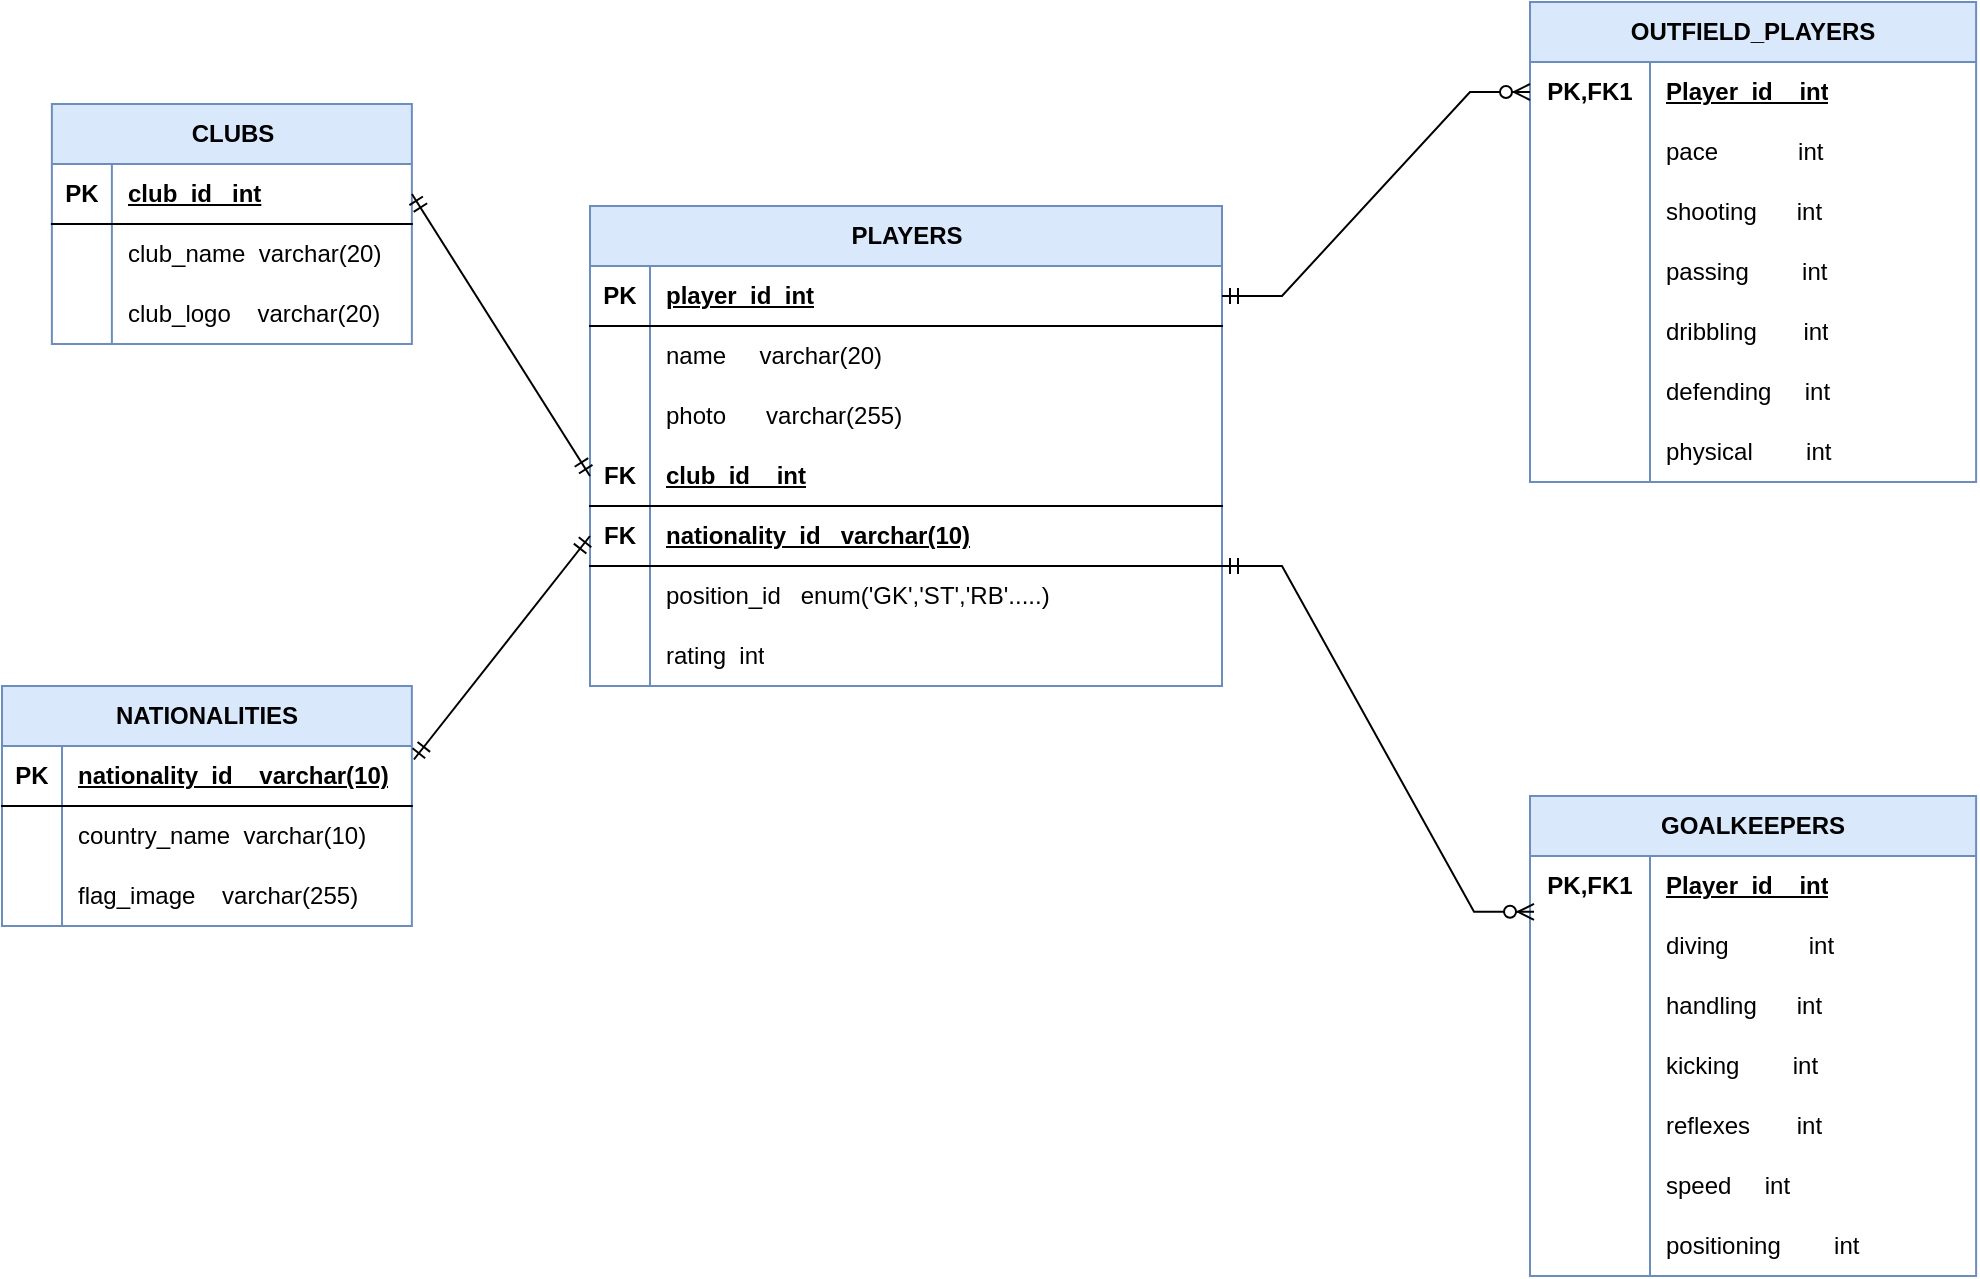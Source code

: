 <mxfile version="25.0.3">
  <diagram name="Page-1" id="rtdFlQOnS2RoK0_OrSyj">
    <mxGraphModel dx="1244" dy="513" grid="0" gridSize="10" guides="1" tooltips="1" connect="1" arrows="1" fold="1" page="0" pageScale="1" pageWidth="827" pageHeight="1169" math="0" shadow="0">
      <root>
        <mxCell id="0" />
        <mxCell id="1" parent="0" />
        <mxCell id="Qck-p_EwTCazlepY7lY3-1" value="PLAYERS" style="shape=table;startSize=30;container=1;collapsible=1;childLayout=tableLayout;fixedRows=1;rowLines=0;fontStyle=1;align=center;resizeLast=1;html=1;strokeColor=#6c8ebf;fillColor=#dae8fc;" parent="1" vertex="1">
          <mxGeometry x="376" y="138" width="316" height="240" as="geometry" />
        </mxCell>
        <mxCell id="Qck-p_EwTCazlepY7lY3-2" value="" style="shape=tableRow;horizontal=0;startSize=0;swimlaneHead=0;swimlaneBody=0;fillColor=none;collapsible=0;dropTarget=0;points=[[0,0.5],[1,0.5]];portConstraint=eastwest;top=0;left=0;right=0;bottom=1;" parent="Qck-p_EwTCazlepY7lY3-1" vertex="1">
          <mxGeometry y="30" width="316" height="30" as="geometry" />
        </mxCell>
        <mxCell id="Qck-p_EwTCazlepY7lY3-3" value="PK" style="shape=partialRectangle;connectable=0;fillColor=none;top=0;left=0;bottom=0;right=0;fontStyle=1;overflow=hidden;whiteSpace=wrap;html=1;" parent="Qck-p_EwTCazlepY7lY3-2" vertex="1">
          <mxGeometry width="30" height="30" as="geometry">
            <mxRectangle width="30" height="30" as="alternateBounds" />
          </mxGeometry>
        </mxCell>
        <mxCell id="Qck-p_EwTCazlepY7lY3-4" value="player_id&amp;nbsp; int" style="shape=partialRectangle;connectable=0;fillColor=none;top=0;left=0;bottom=0;right=0;align=left;spacingLeft=6;fontStyle=5;overflow=hidden;whiteSpace=wrap;html=1;" parent="Qck-p_EwTCazlepY7lY3-2" vertex="1">
          <mxGeometry x="30" width="286" height="30" as="geometry">
            <mxRectangle width="286" height="30" as="alternateBounds" />
          </mxGeometry>
        </mxCell>
        <mxCell id="Qck-p_EwTCazlepY7lY3-5" value="" style="shape=tableRow;horizontal=0;startSize=0;swimlaneHead=0;swimlaneBody=0;fillColor=none;collapsible=0;dropTarget=0;points=[[0,0.5],[1,0.5]];portConstraint=eastwest;top=0;left=0;right=0;bottom=0;" parent="Qck-p_EwTCazlepY7lY3-1" vertex="1">
          <mxGeometry y="60" width="316" height="30" as="geometry" />
        </mxCell>
        <mxCell id="Qck-p_EwTCazlepY7lY3-6" value="" style="shape=partialRectangle;connectable=0;fillColor=none;top=0;left=0;bottom=0;right=0;editable=1;overflow=hidden;whiteSpace=wrap;html=1;" parent="Qck-p_EwTCazlepY7lY3-5" vertex="1">
          <mxGeometry width="30" height="30" as="geometry">
            <mxRectangle width="30" height="30" as="alternateBounds" />
          </mxGeometry>
        </mxCell>
        <mxCell id="Qck-p_EwTCazlepY7lY3-7" value="name &amp;nbsp;&amp;nbsp;&amp;nbsp; varchar(20)" style="shape=partialRectangle;connectable=0;fillColor=none;top=0;left=0;bottom=0;right=0;align=left;spacingLeft=6;overflow=hidden;whiteSpace=wrap;html=1;" parent="Qck-p_EwTCazlepY7lY3-5" vertex="1">
          <mxGeometry x="30" width="286" height="30" as="geometry">
            <mxRectangle width="286" height="30" as="alternateBounds" />
          </mxGeometry>
        </mxCell>
        <mxCell id="Qck-p_EwTCazlepY7lY3-8" value="" style="shape=tableRow;horizontal=0;startSize=0;swimlaneHead=0;swimlaneBody=0;fillColor=none;collapsible=0;dropTarget=0;points=[[0,0.5],[1,0.5]];portConstraint=eastwest;top=0;left=0;right=0;bottom=0;" parent="Qck-p_EwTCazlepY7lY3-1" vertex="1">
          <mxGeometry y="90" width="316" height="30" as="geometry" />
        </mxCell>
        <mxCell id="Qck-p_EwTCazlepY7lY3-9" value="" style="shape=partialRectangle;connectable=0;fillColor=none;top=0;left=0;bottom=0;right=0;editable=1;overflow=hidden;whiteSpace=wrap;html=1;" parent="Qck-p_EwTCazlepY7lY3-8" vertex="1">
          <mxGeometry width="30" height="30" as="geometry">
            <mxRectangle width="30" height="30" as="alternateBounds" />
          </mxGeometry>
        </mxCell>
        <mxCell id="Qck-p_EwTCazlepY7lY3-10" value="photo&amp;nbsp;&amp;nbsp;&amp;nbsp;&amp;nbsp;&amp;nbsp; varchar(255)" style="shape=partialRectangle;connectable=0;fillColor=none;top=0;left=0;bottom=0;right=0;align=left;spacingLeft=6;overflow=hidden;whiteSpace=wrap;html=1;strokeColor=default;" parent="Qck-p_EwTCazlepY7lY3-8" vertex="1">
          <mxGeometry x="30" width="286" height="30" as="geometry">
            <mxRectangle width="286" height="30" as="alternateBounds" />
          </mxGeometry>
        </mxCell>
        <mxCell id="Qck-p_EwTCazlepY7lY3-55" value="" style="shape=tableRow;horizontal=0;startSize=0;swimlaneHead=0;swimlaneBody=0;fillColor=none;collapsible=0;dropTarget=0;points=[[0,0.5],[1,0.5]];portConstraint=eastwest;top=0;left=0;right=0;bottom=1;" parent="Qck-p_EwTCazlepY7lY3-1" vertex="1">
          <mxGeometry y="120" width="316" height="30" as="geometry" />
        </mxCell>
        <mxCell id="Qck-p_EwTCazlepY7lY3-56" value="FK" style="shape=partialRectangle;connectable=0;fillColor=none;top=0;left=0;bottom=0;right=0;fontStyle=1;overflow=hidden;whiteSpace=wrap;html=1;" parent="Qck-p_EwTCazlepY7lY3-55" vertex="1">
          <mxGeometry width="30" height="30" as="geometry">
            <mxRectangle width="30" height="30" as="alternateBounds" />
          </mxGeometry>
        </mxCell>
        <mxCell id="Qck-p_EwTCazlepY7lY3-57" value="club_id&amp;nbsp;&amp;nbsp;&amp;nbsp; int" style="shape=partialRectangle;connectable=0;fillColor=none;top=0;left=0;bottom=0;right=0;align=left;spacingLeft=6;fontStyle=5;overflow=hidden;whiteSpace=wrap;html=1;" parent="Qck-p_EwTCazlepY7lY3-55" vertex="1">
          <mxGeometry x="30" width="286" height="30" as="geometry">
            <mxRectangle width="286" height="30" as="alternateBounds" />
          </mxGeometry>
        </mxCell>
        <mxCell id="Qck-p_EwTCazlepY7lY3-108" value="" style="shape=tableRow;horizontal=0;startSize=0;swimlaneHead=0;swimlaneBody=0;fillColor=none;collapsible=0;dropTarget=0;points=[[0,0.5],[1,0.5]];portConstraint=eastwest;top=0;left=0;right=0;bottom=1;" parent="Qck-p_EwTCazlepY7lY3-1" vertex="1">
          <mxGeometry y="150" width="316" height="30" as="geometry" />
        </mxCell>
        <mxCell id="Qck-p_EwTCazlepY7lY3-109" value="FK" style="shape=partialRectangle;connectable=0;fillColor=none;top=0;left=0;bottom=0;right=0;fontStyle=1;overflow=hidden;whiteSpace=wrap;html=1;" parent="Qck-p_EwTCazlepY7lY3-108" vertex="1">
          <mxGeometry width="30" height="30" as="geometry">
            <mxRectangle width="30" height="30" as="alternateBounds" />
          </mxGeometry>
        </mxCell>
        <mxCell id="Qck-p_EwTCazlepY7lY3-110" value="nationality_id&amp;nbsp;&amp;nbsp; varchar(10)" style="shape=partialRectangle;connectable=0;fillColor=none;top=0;left=0;bottom=0;right=0;align=left;spacingLeft=6;fontStyle=5;overflow=hidden;whiteSpace=wrap;html=1;" parent="Qck-p_EwTCazlepY7lY3-108" vertex="1">
          <mxGeometry x="30" width="286" height="30" as="geometry">
            <mxRectangle width="286" height="30" as="alternateBounds" />
          </mxGeometry>
        </mxCell>
        <mxCell id="Qck-p_EwTCazlepY7lY3-39" value="" style="shape=tableRow;horizontal=0;startSize=0;swimlaneHead=0;swimlaneBody=0;fillColor=none;collapsible=0;dropTarget=0;points=[[0,0.5],[1,0.5]];portConstraint=eastwest;top=0;left=0;right=0;bottom=0;" parent="Qck-p_EwTCazlepY7lY3-1" vertex="1">
          <mxGeometry y="180" width="316" height="30" as="geometry" />
        </mxCell>
        <mxCell id="Qck-p_EwTCazlepY7lY3-40" value="" style="shape=partialRectangle;connectable=0;fillColor=none;top=0;left=0;bottom=0;right=0;editable=1;overflow=hidden;whiteSpace=wrap;html=1;" parent="Qck-p_EwTCazlepY7lY3-39" vertex="1">
          <mxGeometry width="30" height="30" as="geometry">
            <mxRectangle width="30" height="30" as="alternateBounds" />
          </mxGeometry>
        </mxCell>
        <mxCell id="Qck-p_EwTCazlepY7lY3-41" value="position_id&amp;nbsp;&amp;nbsp;  enum(&#39;GK&#39;,&#39;ST&#39;,&#39;RB&#39;.....)" style="shape=partialRectangle;connectable=0;fillColor=none;top=0;left=0;bottom=0;right=0;align=left;spacingLeft=6;overflow=hidden;whiteSpace=wrap;html=1;" parent="Qck-p_EwTCazlepY7lY3-39" vertex="1">
          <mxGeometry x="30" width="286" height="30" as="geometry">
            <mxRectangle width="286" height="30" as="alternateBounds" />
          </mxGeometry>
        </mxCell>
        <mxCell id="kuqnB4CF-VK-g_3l0Hxh-2" value="" style="shape=tableRow;horizontal=0;startSize=0;swimlaneHead=0;swimlaneBody=0;fillColor=none;collapsible=0;dropTarget=0;points=[[0,0.5],[1,0.5]];portConstraint=eastwest;top=0;left=0;right=0;bottom=0;" vertex="1" parent="Qck-p_EwTCazlepY7lY3-1">
          <mxGeometry y="210" width="316" height="30" as="geometry" />
        </mxCell>
        <mxCell id="kuqnB4CF-VK-g_3l0Hxh-3" value="" style="shape=partialRectangle;connectable=0;fillColor=none;top=0;left=0;bottom=0;right=0;editable=1;overflow=hidden;whiteSpace=wrap;html=1;" vertex="1" parent="kuqnB4CF-VK-g_3l0Hxh-2">
          <mxGeometry width="30" height="30" as="geometry">
            <mxRectangle width="30" height="30" as="alternateBounds" />
          </mxGeometry>
        </mxCell>
        <mxCell id="kuqnB4CF-VK-g_3l0Hxh-4" value="rating&amp;nbsp; int" style="shape=partialRectangle;connectable=0;fillColor=none;top=0;left=0;bottom=0;right=0;align=left;spacingLeft=6;overflow=hidden;whiteSpace=wrap;html=1;" vertex="1" parent="kuqnB4CF-VK-g_3l0Hxh-2">
          <mxGeometry x="30" width="286" height="30" as="geometry">
            <mxRectangle width="286" height="30" as="alternateBounds" />
          </mxGeometry>
        </mxCell>
        <mxCell id="Qck-p_EwTCazlepY7lY3-114" value="CLUBS" style="shape=table;startSize=30;container=1;collapsible=1;childLayout=tableLayout;fixedRows=1;rowLines=0;fontStyle=1;align=center;resizeLast=1;html=1;fillColor=#dae8fc;strokeColor=#6c8ebf;" parent="1" vertex="1">
          <mxGeometry x="106.94" y="87" width="180" height="120" as="geometry" />
        </mxCell>
        <mxCell id="Qck-p_EwTCazlepY7lY3-115" value="" style="shape=tableRow;horizontal=0;startSize=0;swimlaneHead=0;swimlaneBody=0;fillColor=none;collapsible=0;dropTarget=0;points=[[0,0.5],[1,0.5]];portConstraint=eastwest;top=0;left=0;right=0;bottom=1;" parent="Qck-p_EwTCazlepY7lY3-114" vertex="1">
          <mxGeometry y="30" width="180" height="30" as="geometry" />
        </mxCell>
        <mxCell id="Qck-p_EwTCazlepY7lY3-116" value="PK" style="shape=partialRectangle;connectable=0;fillColor=none;top=0;left=0;bottom=0;right=0;fontStyle=1;overflow=hidden;whiteSpace=wrap;html=1;" parent="Qck-p_EwTCazlepY7lY3-115" vertex="1">
          <mxGeometry width="30" height="30" as="geometry">
            <mxRectangle width="30" height="30" as="alternateBounds" />
          </mxGeometry>
        </mxCell>
        <mxCell id="Qck-p_EwTCazlepY7lY3-117" value="club_id&amp;nbsp;&amp;nbsp; int" style="shape=partialRectangle;connectable=0;fillColor=none;top=0;left=0;bottom=0;right=0;align=left;spacingLeft=6;fontStyle=5;overflow=hidden;whiteSpace=wrap;html=1;" parent="Qck-p_EwTCazlepY7lY3-115" vertex="1">
          <mxGeometry x="30" width="150" height="30" as="geometry">
            <mxRectangle width="150" height="30" as="alternateBounds" />
          </mxGeometry>
        </mxCell>
        <mxCell id="Qck-p_EwTCazlepY7lY3-118" value="" style="shape=tableRow;horizontal=0;startSize=0;swimlaneHead=0;swimlaneBody=0;fillColor=none;collapsible=0;dropTarget=0;points=[[0,0.5],[1,0.5]];portConstraint=eastwest;top=0;left=0;right=0;bottom=0;" parent="Qck-p_EwTCazlepY7lY3-114" vertex="1">
          <mxGeometry y="60" width="180" height="30" as="geometry" />
        </mxCell>
        <mxCell id="Qck-p_EwTCazlepY7lY3-119" value="" style="shape=partialRectangle;connectable=0;fillColor=none;top=0;left=0;bottom=0;right=0;editable=1;overflow=hidden;whiteSpace=wrap;html=1;" parent="Qck-p_EwTCazlepY7lY3-118" vertex="1">
          <mxGeometry width="30" height="30" as="geometry">
            <mxRectangle width="30" height="30" as="alternateBounds" />
          </mxGeometry>
        </mxCell>
        <mxCell id="Qck-p_EwTCazlepY7lY3-120" value="club_name&amp;nbsp; varchar(20)" style="shape=partialRectangle;connectable=0;fillColor=none;top=0;left=0;bottom=0;right=0;align=left;spacingLeft=6;overflow=hidden;whiteSpace=wrap;html=1;" parent="Qck-p_EwTCazlepY7lY3-118" vertex="1">
          <mxGeometry x="30" width="150" height="30" as="geometry">
            <mxRectangle width="150" height="30" as="alternateBounds" />
          </mxGeometry>
        </mxCell>
        <mxCell id="Qck-p_EwTCazlepY7lY3-121" value="" style="shape=tableRow;horizontal=0;startSize=0;swimlaneHead=0;swimlaneBody=0;fillColor=none;collapsible=0;dropTarget=0;points=[[0,0.5],[1,0.5]];portConstraint=eastwest;top=0;left=0;right=0;bottom=0;" parent="Qck-p_EwTCazlepY7lY3-114" vertex="1">
          <mxGeometry y="90" width="180" height="30" as="geometry" />
        </mxCell>
        <mxCell id="Qck-p_EwTCazlepY7lY3-122" value="" style="shape=partialRectangle;connectable=0;fillColor=none;top=0;left=0;bottom=0;right=0;editable=1;overflow=hidden;whiteSpace=wrap;html=1;" parent="Qck-p_EwTCazlepY7lY3-121" vertex="1">
          <mxGeometry width="30" height="30" as="geometry">
            <mxRectangle width="30" height="30" as="alternateBounds" />
          </mxGeometry>
        </mxCell>
        <mxCell id="Qck-p_EwTCazlepY7lY3-123" value="club_logo&amp;nbsp;&amp;nbsp;&amp;nbsp; varchar(20)" style="shape=partialRectangle;connectable=0;fillColor=none;top=0;left=0;bottom=0;right=0;align=left;spacingLeft=6;overflow=hidden;whiteSpace=wrap;html=1;" parent="Qck-p_EwTCazlepY7lY3-121" vertex="1">
          <mxGeometry x="30" width="150" height="30" as="geometry">
            <mxRectangle width="150" height="30" as="alternateBounds" />
          </mxGeometry>
        </mxCell>
        <mxCell id="Qck-p_EwTCazlepY7lY3-127" value="NATIONALITIES" style="shape=table;startSize=30;container=1;collapsible=1;childLayout=tableLayout;fixedRows=1;rowLines=0;fontStyle=1;align=center;resizeLast=1;html=1;fillColor=#dae8fc;strokeColor=#6c8ebf;" parent="1" vertex="1">
          <mxGeometry x="82" y="378" width="204.935" height="120" as="geometry" />
        </mxCell>
        <mxCell id="Qck-p_EwTCazlepY7lY3-128" value="" style="shape=tableRow;horizontal=0;startSize=0;swimlaneHead=0;swimlaneBody=0;fillColor=none;collapsible=0;dropTarget=0;points=[[0,0.5],[1,0.5]];portConstraint=eastwest;top=0;left=0;right=0;bottom=1;" parent="Qck-p_EwTCazlepY7lY3-127" vertex="1">
          <mxGeometry y="30" width="204.935" height="30" as="geometry" />
        </mxCell>
        <mxCell id="Qck-p_EwTCazlepY7lY3-129" value="PK" style="shape=partialRectangle;connectable=0;fillColor=none;top=0;left=0;bottom=0;right=0;fontStyle=1;overflow=hidden;whiteSpace=wrap;html=1;" parent="Qck-p_EwTCazlepY7lY3-128" vertex="1">
          <mxGeometry width="30" height="30" as="geometry">
            <mxRectangle width="30" height="30" as="alternateBounds" />
          </mxGeometry>
        </mxCell>
        <mxCell id="Qck-p_EwTCazlepY7lY3-130" value="nationality_id&amp;nbsp;&amp;nbsp;&amp;nbsp; varchar(10)" style="shape=partialRectangle;connectable=0;fillColor=none;top=0;left=0;bottom=0;right=0;align=left;spacingLeft=6;fontStyle=5;overflow=hidden;whiteSpace=wrap;html=1;" parent="Qck-p_EwTCazlepY7lY3-128" vertex="1">
          <mxGeometry x="30" width="174.935" height="30" as="geometry">
            <mxRectangle width="174.935" height="30" as="alternateBounds" />
          </mxGeometry>
        </mxCell>
        <mxCell id="Qck-p_EwTCazlepY7lY3-131" value="" style="shape=tableRow;horizontal=0;startSize=0;swimlaneHead=0;swimlaneBody=0;fillColor=none;collapsible=0;dropTarget=0;points=[[0,0.5],[1,0.5]];portConstraint=eastwest;top=0;left=0;right=0;bottom=0;" parent="Qck-p_EwTCazlepY7lY3-127" vertex="1">
          <mxGeometry y="60" width="204.935" height="30" as="geometry" />
        </mxCell>
        <mxCell id="Qck-p_EwTCazlepY7lY3-132" value="" style="shape=partialRectangle;connectable=0;fillColor=none;top=0;left=0;bottom=0;right=0;editable=1;overflow=hidden;whiteSpace=wrap;html=1;" parent="Qck-p_EwTCazlepY7lY3-131" vertex="1">
          <mxGeometry width="30" height="30" as="geometry">
            <mxRectangle width="30" height="30" as="alternateBounds" />
          </mxGeometry>
        </mxCell>
        <mxCell id="Qck-p_EwTCazlepY7lY3-133" value="country_name&amp;nbsp; varchar(10)" style="shape=partialRectangle;connectable=0;fillColor=none;top=0;left=0;bottom=0;right=0;align=left;spacingLeft=6;overflow=hidden;whiteSpace=wrap;html=1;" parent="Qck-p_EwTCazlepY7lY3-131" vertex="1">
          <mxGeometry x="30" width="174.935" height="30" as="geometry">
            <mxRectangle width="174.935" height="30" as="alternateBounds" />
          </mxGeometry>
        </mxCell>
        <mxCell id="Qck-p_EwTCazlepY7lY3-134" value="" style="shape=tableRow;horizontal=0;startSize=0;swimlaneHead=0;swimlaneBody=0;fillColor=none;collapsible=0;dropTarget=0;points=[[0,0.5],[1,0.5]];portConstraint=eastwest;top=0;left=0;right=0;bottom=0;" parent="Qck-p_EwTCazlepY7lY3-127" vertex="1">
          <mxGeometry y="90" width="204.935" height="30" as="geometry" />
        </mxCell>
        <mxCell id="Qck-p_EwTCazlepY7lY3-135" value="" style="shape=partialRectangle;connectable=0;fillColor=none;top=0;left=0;bottom=0;right=0;editable=1;overflow=hidden;whiteSpace=wrap;html=1;" parent="Qck-p_EwTCazlepY7lY3-134" vertex="1">
          <mxGeometry width="30" height="30" as="geometry">
            <mxRectangle width="30" height="30" as="alternateBounds" />
          </mxGeometry>
        </mxCell>
        <mxCell id="Qck-p_EwTCazlepY7lY3-136" value="flag_image&amp;nbsp;&amp;nbsp;&amp;nbsp; varchar(255)" style="shape=partialRectangle;connectable=0;fillColor=none;top=0;left=0;bottom=0;right=0;align=left;spacingLeft=6;overflow=hidden;whiteSpace=wrap;html=1;" parent="Qck-p_EwTCazlepY7lY3-134" vertex="1">
          <mxGeometry x="30" width="174.935" height="30" as="geometry">
            <mxRectangle width="174.935" height="30" as="alternateBounds" />
          </mxGeometry>
        </mxCell>
        <mxCell id="Qck-p_EwTCazlepY7lY3-153" value="OUTFIELD_PLAYERS" style="shape=table;startSize=30;container=1;collapsible=1;childLayout=tableLayout;fixedRows=1;rowLines=0;fontStyle=1;align=center;resizeLast=1;html=1;whiteSpace=wrap;fillColor=#dae8fc;strokeColor=#6c8ebf;" parent="1" vertex="1">
          <mxGeometry x="846" y="36" width="223.056" height="240" as="geometry" />
        </mxCell>
        <mxCell id="Qck-p_EwTCazlepY7lY3-154" value="" style="shape=tableRow;horizontal=0;startSize=0;swimlaneHead=0;swimlaneBody=0;fillColor=none;collapsible=0;dropTarget=0;points=[[0,0.5],[1,0.5]];portConstraint=eastwest;top=0;left=0;right=0;bottom=0;html=1;" parent="Qck-p_EwTCazlepY7lY3-153" vertex="1">
          <mxGeometry y="30" width="223.056" height="30" as="geometry" />
        </mxCell>
        <mxCell id="Qck-p_EwTCazlepY7lY3-155" value="PK,FK1" style="shape=partialRectangle;connectable=0;fillColor=none;top=0;left=0;bottom=0;right=0;fontStyle=1;overflow=hidden;html=1;whiteSpace=wrap;" parent="Qck-p_EwTCazlepY7lY3-154" vertex="1">
          <mxGeometry width="60" height="30" as="geometry">
            <mxRectangle width="60" height="30" as="alternateBounds" />
          </mxGeometry>
        </mxCell>
        <mxCell id="Qck-p_EwTCazlepY7lY3-156" value="Player_id&amp;nbsp;&amp;nbsp;&amp;nbsp; int" style="shape=partialRectangle;connectable=0;fillColor=none;top=0;left=0;bottom=0;right=0;align=left;spacingLeft=6;fontStyle=5;overflow=hidden;html=1;whiteSpace=wrap;" parent="Qck-p_EwTCazlepY7lY3-154" vertex="1">
          <mxGeometry x="60" width="163.056" height="30" as="geometry">
            <mxRectangle width="163.056" height="30" as="alternateBounds" />
          </mxGeometry>
        </mxCell>
        <mxCell id="Qck-p_EwTCazlepY7lY3-160" value="" style="shape=tableRow;horizontal=0;startSize=0;swimlaneHead=0;swimlaneBody=0;fillColor=none;collapsible=0;dropTarget=0;points=[[0,0.5],[1,0.5]];portConstraint=eastwest;top=0;left=0;right=0;bottom=0;html=1;" parent="Qck-p_EwTCazlepY7lY3-153" vertex="1">
          <mxGeometry y="60" width="223.056" height="30" as="geometry" />
        </mxCell>
        <mxCell id="Qck-p_EwTCazlepY7lY3-161" value="" style="shape=partialRectangle;connectable=0;fillColor=none;top=0;left=0;bottom=0;right=0;editable=1;overflow=hidden;html=1;whiteSpace=wrap;" parent="Qck-p_EwTCazlepY7lY3-160" vertex="1">
          <mxGeometry width="60" height="30" as="geometry">
            <mxRectangle width="60" height="30" as="alternateBounds" />
          </mxGeometry>
        </mxCell>
        <mxCell id="Qck-p_EwTCazlepY7lY3-162" value="pace&amp;nbsp;&amp;nbsp;&amp;nbsp;&amp;nbsp;&amp;nbsp;&amp;nbsp;&amp;nbsp;&amp;nbsp;&amp;nbsp;&amp;nbsp;&amp;nbsp; int" style="shape=partialRectangle;connectable=0;fillColor=none;top=0;left=0;bottom=0;right=0;align=left;spacingLeft=6;overflow=hidden;html=1;whiteSpace=wrap;" parent="Qck-p_EwTCazlepY7lY3-160" vertex="1">
          <mxGeometry x="60" width="163.056" height="30" as="geometry">
            <mxRectangle width="163.056" height="30" as="alternateBounds" />
          </mxGeometry>
        </mxCell>
        <mxCell id="Qck-p_EwTCazlepY7lY3-163" value="" style="shape=tableRow;horizontal=0;startSize=0;swimlaneHead=0;swimlaneBody=0;fillColor=none;collapsible=0;dropTarget=0;points=[[0,0.5],[1,0.5]];portConstraint=eastwest;top=0;left=0;right=0;bottom=0;html=1;" parent="Qck-p_EwTCazlepY7lY3-153" vertex="1">
          <mxGeometry y="90" width="223.056" height="30" as="geometry" />
        </mxCell>
        <mxCell id="Qck-p_EwTCazlepY7lY3-164" value="" style="shape=partialRectangle;connectable=0;fillColor=none;top=0;left=0;bottom=0;right=0;editable=1;overflow=hidden;html=1;whiteSpace=wrap;" parent="Qck-p_EwTCazlepY7lY3-163" vertex="1">
          <mxGeometry width="60" height="30" as="geometry">
            <mxRectangle width="60" height="30" as="alternateBounds" />
          </mxGeometry>
        </mxCell>
        <mxCell id="Qck-p_EwTCazlepY7lY3-165" value="shooting&amp;nbsp;&amp;nbsp;&amp;nbsp;&amp;nbsp;&amp;nbsp; int" style="shape=partialRectangle;connectable=0;fillColor=none;top=0;left=0;bottom=0;right=0;align=left;spacingLeft=6;overflow=hidden;html=1;whiteSpace=wrap;" parent="Qck-p_EwTCazlepY7lY3-163" vertex="1">
          <mxGeometry x="60" width="163.056" height="30" as="geometry">
            <mxRectangle width="163.056" height="30" as="alternateBounds" />
          </mxGeometry>
        </mxCell>
        <mxCell id="Qck-p_EwTCazlepY7lY3-166" value="" style="shape=tableRow;horizontal=0;startSize=0;swimlaneHead=0;swimlaneBody=0;fillColor=none;collapsible=0;dropTarget=0;points=[[0,0.5],[1,0.5]];portConstraint=eastwest;top=0;left=0;right=0;bottom=0;html=1;" parent="Qck-p_EwTCazlepY7lY3-153" vertex="1">
          <mxGeometry y="120" width="223.056" height="30" as="geometry" />
        </mxCell>
        <mxCell id="Qck-p_EwTCazlepY7lY3-167" value="" style="shape=partialRectangle;connectable=0;fillColor=none;top=0;left=0;bottom=0;right=0;editable=1;overflow=hidden;html=1;whiteSpace=wrap;" parent="Qck-p_EwTCazlepY7lY3-166" vertex="1">
          <mxGeometry width="60" height="30" as="geometry">
            <mxRectangle width="60" height="30" as="alternateBounds" />
          </mxGeometry>
        </mxCell>
        <mxCell id="Qck-p_EwTCazlepY7lY3-168" value="passing&amp;nbsp;&amp;nbsp;&amp;nbsp;&amp;nbsp;&amp;nbsp;&amp;nbsp;&amp;nbsp; int" style="shape=partialRectangle;connectable=0;fillColor=none;top=0;left=0;bottom=0;right=0;align=left;spacingLeft=6;overflow=hidden;html=1;whiteSpace=wrap;" parent="Qck-p_EwTCazlepY7lY3-166" vertex="1">
          <mxGeometry x="60" width="163.056" height="30" as="geometry">
            <mxRectangle width="163.056" height="30" as="alternateBounds" />
          </mxGeometry>
        </mxCell>
        <mxCell id="Qck-p_EwTCazlepY7lY3-169" value="" style="shape=tableRow;horizontal=0;startSize=0;swimlaneHead=0;swimlaneBody=0;fillColor=none;collapsible=0;dropTarget=0;points=[[0,0.5],[1,0.5]];portConstraint=eastwest;top=0;left=0;right=0;bottom=0;html=1;" parent="Qck-p_EwTCazlepY7lY3-153" vertex="1">
          <mxGeometry y="150" width="223.056" height="30" as="geometry" />
        </mxCell>
        <mxCell id="Qck-p_EwTCazlepY7lY3-170" value="" style="shape=partialRectangle;connectable=0;fillColor=none;top=0;left=0;bottom=0;right=0;editable=1;overflow=hidden;html=1;whiteSpace=wrap;" parent="Qck-p_EwTCazlepY7lY3-169" vertex="1">
          <mxGeometry width="60" height="30" as="geometry">
            <mxRectangle width="60" height="30" as="alternateBounds" />
          </mxGeometry>
        </mxCell>
        <mxCell id="Qck-p_EwTCazlepY7lY3-171" value="dribbling&amp;nbsp;&amp;nbsp;&amp;nbsp;&amp;nbsp;&amp;nbsp;&amp;nbsp; int" style="shape=partialRectangle;connectable=0;fillColor=none;top=0;left=0;bottom=0;right=0;align=left;spacingLeft=6;overflow=hidden;html=1;whiteSpace=wrap;" parent="Qck-p_EwTCazlepY7lY3-169" vertex="1">
          <mxGeometry x="60" width="163.056" height="30" as="geometry">
            <mxRectangle width="163.056" height="30" as="alternateBounds" />
          </mxGeometry>
        </mxCell>
        <mxCell id="Qck-p_EwTCazlepY7lY3-188" value="" style="shape=tableRow;horizontal=0;startSize=0;swimlaneHead=0;swimlaneBody=0;fillColor=none;collapsible=0;dropTarget=0;points=[[0,0.5],[1,0.5]];portConstraint=eastwest;top=0;left=0;right=0;bottom=0;html=1;" parent="Qck-p_EwTCazlepY7lY3-153" vertex="1">
          <mxGeometry y="180" width="223.056" height="30" as="geometry" />
        </mxCell>
        <mxCell id="Qck-p_EwTCazlepY7lY3-189" value="" style="shape=partialRectangle;connectable=0;fillColor=none;top=0;left=0;bottom=0;right=0;editable=1;overflow=hidden;html=1;whiteSpace=wrap;" parent="Qck-p_EwTCazlepY7lY3-188" vertex="1">
          <mxGeometry width="60" height="30" as="geometry">
            <mxRectangle width="60" height="30" as="alternateBounds" />
          </mxGeometry>
        </mxCell>
        <mxCell id="Qck-p_EwTCazlepY7lY3-190" value="defending&amp;nbsp;&amp;nbsp;&amp;nbsp;&amp;nbsp; int" style="shape=partialRectangle;connectable=0;fillColor=none;top=0;left=0;bottom=0;right=0;align=left;spacingLeft=6;overflow=hidden;html=1;whiteSpace=wrap;" parent="Qck-p_EwTCazlepY7lY3-188" vertex="1">
          <mxGeometry x="60" width="163.056" height="30" as="geometry">
            <mxRectangle width="163.056" height="30" as="alternateBounds" />
          </mxGeometry>
        </mxCell>
        <mxCell id="Qck-p_EwTCazlepY7lY3-191" value="" style="shape=tableRow;horizontal=0;startSize=0;swimlaneHead=0;swimlaneBody=0;fillColor=none;collapsible=0;dropTarget=0;points=[[0,0.5],[1,0.5]];portConstraint=eastwest;top=0;left=0;right=0;bottom=0;html=1;" parent="Qck-p_EwTCazlepY7lY3-153" vertex="1">
          <mxGeometry y="210" width="223.056" height="30" as="geometry" />
        </mxCell>
        <mxCell id="Qck-p_EwTCazlepY7lY3-192" value="" style="shape=partialRectangle;connectable=0;fillColor=none;top=0;left=0;bottom=0;right=0;editable=1;overflow=hidden;html=1;whiteSpace=wrap;" parent="Qck-p_EwTCazlepY7lY3-191" vertex="1">
          <mxGeometry width="60" height="30" as="geometry">
            <mxRectangle width="60" height="30" as="alternateBounds" />
          </mxGeometry>
        </mxCell>
        <mxCell id="Qck-p_EwTCazlepY7lY3-193" value="physical&amp;nbsp;&amp;nbsp;&amp;nbsp;&amp;nbsp;&amp;nbsp;&amp;nbsp;&amp;nbsp; int" style="shape=partialRectangle;connectable=0;fillColor=none;top=0;left=0;bottom=0;right=0;align=left;spacingLeft=6;overflow=hidden;html=1;whiteSpace=wrap;" parent="Qck-p_EwTCazlepY7lY3-191" vertex="1">
          <mxGeometry x="60" width="163.056" height="30" as="geometry">
            <mxRectangle width="163.056" height="30" as="alternateBounds" />
          </mxGeometry>
        </mxCell>
        <mxCell id="Qck-p_EwTCazlepY7lY3-194" value="GOALKEEPERS" style="shape=table;startSize=30;container=1;collapsible=1;childLayout=tableLayout;fixedRows=1;rowLines=0;fontStyle=1;align=center;resizeLast=1;html=1;whiteSpace=wrap;fillColor=#dae8fc;strokeColor=#6c8ebf;" parent="1" vertex="1">
          <mxGeometry x="846" y="433" width="223.056" height="240" as="geometry" />
        </mxCell>
        <mxCell id="Qck-p_EwTCazlepY7lY3-223" value="" style="shape=tableRow;horizontal=0;startSize=0;swimlaneHead=0;swimlaneBody=0;fillColor=none;collapsible=0;dropTarget=0;points=[[0,0.5],[1,0.5]];portConstraint=eastwest;top=0;left=0;right=0;bottom=0;html=1;" parent="Qck-p_EwTCazlepY7lY3-194" vertex="1">
          <mxGeometry y="30" width="223.056" height="30" as="geometry" />
        </mxCell>
        <mxCell id="Qck-p_EwTCazlepY7lY3-224" value="PK,FK1" style="shape=partialRectangle;connectable=0;fillColor=none;top=0;left=0;bottom=0;right=0;fontStyle=1;overflow=hidden;html=1;whiteSpace=wrap;" parent="Qck-p_EwTCazlepY7lY3-223" vertex="1">
          <mxGeometry width="60" height="30" as="geometry">
            <mxRectangle width="60" height="30" as="alternateBounds" />
          </mxGeometry>
        </mxCell>
        <mxCell id="Qck-p_EwTCazlepY7lY3-225" value="Player_id&amp;nbsp;&amp;nbsp;&amp;nbsp; int" style="shape=partialRectangle;connectable=0;fillColor=none;top=0;left=0;bottom=0;right=0;align=left;spacingLeft=6;fontStyle=5;overflow=hidden;html=1;whiteSpace=wrap;" parent="Qck-p_EwTCazlepY7lY3-223" vertex="1">
          <mxGeometry x="60" width="163.056" height="30" as="geometry">
            <mxRectangle width="163.056" height="30" as="alternateBounds" />
          </mxGeometry>
        </mxCell>
        <mxCell id="Qck-p_EwTCazlepY7lY3-198" value="" style="shape=tableRow;horizontal=0;startSize=0;swimlaneHead=0;swimlaneBody=0;fillColor=none;collapsible=0;dropTarget=0;points=[[0,0.5],[1,0.5]];portConstraint=eastwest;top=0;left=0;right=0;bottom=0;html=1;" parent="Qck-p_EwTCazlepY7lY3-194" vertex="1">
          <mxGeometry y="60" width="223.056" height="30" as="geometry" />
        </mxCell>
        <mxCell id="Qck-p_EwTCazlepY7lY3-199" value="" style="shape=partialRectangle;connectable=0;fillColor=none;top=0;left=0;bottom=0;right=0;editable=1;overflow=hidden;html=1;whiteSpace=wrap;" parent="Qck-p_EwTCazlepY7lY3-198" vertex="1">
          <mxGeometry width="60" height="30" as="geometry">
            <mxRectangle width="60" height="30" as="alternateBounds" />
          </mxGeometry>
        </mxCell>
        <mxCell id="Qck-p_EwTCazlepY7lY3-200" value="diving&amp;nbsp;&amp;nbsp;&amp;nbsp;&amp;nbsp;&amp;nbsp;&amp;nbsp;&amp;nbsp;&amp;nbsp;&amp;nbsp;&amp;nbsp;&amp;nbsp; int" style="shape=partialRectangle;connectable=0;fillColor=none;top=0;left=0;bottom=0;right=0;align=left;spacingLeft=6;overflow=hidden;html=1;whiteSpace=wrap;" parent="Qck-p_EwTCazlepY7lY3-198" vertex="1">
          <mxGeometry x="60" width="163.056" height="30" as="geometry">
            <mxRectangle width="163.056" height="30" as="alternateBounds" />
          </mxGeometry>
        </mxCell>
        <mxCell id="Qck-p_EwTCazlepY7lY3-201" value="" style="shape=tableRow;horizontal=0;startSize=0;swimlaneHead=0;swimlaneBody=0;fillColor=none;collapsible=0;dropTarget=0;points=[[0,0.5],[1,0.5]];portConstraint=eastwest;top=0;left=0;right=0;bottom=0;html=1;" parent="Qck-p_EwTCazlepY7lY3-194" vertex="1">
          <mxGeometry y="90" width="223.056" height="30" as="geometry" />
        </mxCell>
        <mxCell id="Qck-p_EwTCazlepY7lY3-202" value="" style="shape=partialRectangle;connectable=0;fillColor=none;top=0;left=0;bottom=0;right=0;editable=1;overflow=hidden;html=1;whiteSpace=wrap;" parent="Qck-p_EwTCazlepY7lY3-201" vertex="1">
          <mxGeometry width="60" height="30" as="geometry">
            <mxRectangle width="60" height="30" as="alternateBounds" />
          </mxGeometry>
        </mxCell>
        <mxCell id="Qck-p_EwTCazlepY7lY3-203" value="handling&amp;nbsp;&amp;nbsp;&amp;nbsp;&amp;nbsp;&amp;nbsp; int" style="shape=partialRectangle;connectable=0;fillColor=none;top=0;left=0;bottom=0;right=0;align=left;spacingLeft=6;overflow=hidden;html=1;whiteSpace=wrap;" parent="Qck-p_EwTCazlepY7lY3-201" vertex="1">
          <mxGeometry x="60" width="163.056" height="30" as="geometry">
            <mxRectangle width="163.056" height="30" as="alternateBounds" />
          </mxGeometry>
        </mxCell>
        <mxCell id="Qck-p_EwTCazlepY7lY3-204" value="" style="shape=tableRow;horizontal=0;startSize=0;swimlaneHead=0;swimlaneBody=0;fillColor=none;collapsible=0;dropTarget=0;points=[[0,0.5],[1,0.5]];portConstraint=eastwest;top=0;left=0;right=0;bottom=0;html=1;" parent="Qck-p_EwTCazlepY7lY3-194" vertex="1">
          <mxGeometry y="120" width="223.056" height="30" as="geometry" />
        </mxCell>
        <mxCell id="Qck-p_EwTCazlepY7lY3-205" value="" style="shape=partialRectangle;connectable=0;fillColor=none;top=0;left=0;bottom=0;right=0;editable=1;overflow=hidden;html=1;whiteSpace=wrap;" parent="Qck-p_EwTCazlepY7lY3-204" vertex="1">
          <mxGeometry width="60" height="30" as="geometry">
            <mxRectangle width="60" height="30" as="alternateBounds" />
          </mxGeometry>
        </mxCell>
        <mxCell id="Qck-p_EwTCazlepY7lY3-206" value="kicking&amp;nbsp;&amp;nbsp;&amp;nbsp;&amp;nbsp;&amp;nbsp;&amp;nbsp;&amp;nbsp; int" style="shape=partialRectangle;connectable=0;fillColor=none;top=0;left=0;bottom=0;right=0;align=left;spacingLeft=6;overflow=hidden;html=1;whiteSpace=wrap;" parent="Qck-p_EwTCazlepY7lY3-204" vertex="1">
          <mxGeometry x="60" width="163.056" height="30" as="geometry">
            <mxRectangle width="163.056" height="30" as="alternateBounds" />
          </mxGeometry>
        </mxCell>
        <mxCell id="Qck-p_EwTCazlepY7lY3-207" value="" style="shape=tableRow;horizontal=0;startSize=0;swimlaneHead=0;swimlaneBody=0;fillColor=none;collapsible=0;dropTarget=0;points=[[0,0.5],[1,0.5]];portConstraint=eastwest;top=0;left=0;right=0;bottom=0;html=1;" parent="Qck-p_EwTCazlepY7lY3-194" vertex="1">
          <mxGeometry y="150" width="223.056" height="30" as="geometry" />
        </mxCell>
        <mxCell id="Qck-p_EwTCazlepY7lY3-208" value="" style="shape=partialRectangle;connectable=0;fillColor=none;top=0;left=0;bottom=0;right=0;editable=1;overflow=hidden;html=1;whiteSpace=wrap;" parent="Qck-p_EwTCazlepY7lY3-207" vertex="1">
          <mxGeometry width="60" height="30" as="geometry">
            <mxRectangle width="60" height="30" as="alternateBounds" />
          </mxGeometry>
        </mxCell>
        <mxCell id="Qck-p_EwTCazlepY7lY3-209" value="reflexes&amp;nbsp;&amp;nbsp;&amp;nbsp;&amp;nbsp;&amp;nbsp;&amp;nbsp; int" style="shape=partialRectangle;connectable=0;fillColor=none;top=0;left=0;bottom=0;right=0;align=left;spacingLeft=6;overflow=hidden;html=1;whiteSpace=wrap;" parent="Qck-p_EwTCazlepY7lY3-207" vertex="1">
          <mxGeometry x="60" width="163.056" height="30" as="geometry">
            <mxRectangle width="163.056" height="30" as="alternateBounds" />
          </mxGeometry>
        </mxCell>
        <mxCell id="Qck-p_EwTCazlepY7lY3-210" value="" style="shape=tableRow;horizontal=0;startSize=0;swimlaneHead=0;swimlaneBody=0;fillColor=none;collapsible=0;dropTarget=0;points=[[0,0.5],[1,0.5]];portConstraint=eastwest;top=0;left=0;right=0;bottom=0;html=1;" parent="Qck-p_EwTCazlepY7lY3-194" vertex="1">
          <mxGeometry y="180" width="223.056" height="30" as="geometry" />
        </mxCell>
        <mxCell id="Qck-p_EwTCazlepY7lY3-211" value="" style="shape=partialRectangle;connectable=0;fillColor=none;top=0;left=0;bottom=0;right=0;editable=1;overflow=hidden;html=1;whiteSpace=wrap;" parent="Qck-p_EwTCazlepY7lY3-210" vertex="1">
          <mxGeometry width="60" height="30" as="geometry">
            <mxRectangle width="60" height="30" as="alternateBounds" />
          </mxGeometry>
        </mxCell>
        <mxCell id="Qck-p_EwTCazlepY7lY3-212" value="speed&amp;nbsp;&amp;nbsp;&amp;nbsp;&amp;nbsp; int" style="shape=partialRectangle;connectable=0;fillColor=none;top=0;left=0;bottom=0;right=0;align=left;spacingLeft=6;overflow=hidden;html=1;whiteSpace=wrap;" parent="Qck-p_EwTCazlepY7lY3-210" vertex="1">
          <mxGeometry x="60" width="163.056" height="30" as="geometry">
            <mxRectangle width="163.056" height="30" as="alternateBounds" />
          </mxGeometry>
        </mxCell>
        <mxCell id="Qck-p_EwTCazlepY7lY3-213" value="" style="shape=tableRow;horizontal=0;startSize=0;swimlaneHead=0;swimlaneBody=0;fillColor=none;collapsible=0;dropTarget=0;points=[[0,0.5],[1,0.5]];portConstraint=eastwest;top=0;left=0;right=0;bottom=0;html=1;" parent="Qck-p_EwTCazlepY7lY3-194" vertex="1">
          <mxGeometry y="210" width="223.056" height="30" as="geometry" />
        </mxCell>
        <mxCell id="Qck-p_EwTCazlepY7lY3-214" value="" style="shape=partialRectangle;connectable=0;fillColor=none;top=0;left=0;bottom=0;right=0;editable=1;overflow=hidden;html=1;whiteSpace=wrap;" parent="Qck-p_EwTCazlepY7lY3-213" vertex="1">
          <mxGeometry width="60" height="30" as="geometry">
            <mxRectangle width="60" height="30" as="alternateBounds" />
          </mxGeometry>
        </mxCell>
        <mxCell id="Qck-p_EwTCazlepY7lY3-215" value="positioning&amp;nbsp;&amp;nbsp;&amp;nbsp;&amp;nbsp;&amp;nbsp;&amp;nbsp;&amp;nbsp; int" style="shape=partialRectangle;connectable=0;fillColor=none;top=0;left=0;bottom=0;right=0;align=left;spacingLeft=6;overflow=hidden;html=1;whiteSpace=wrap;" parent="Qck-p_EwTCazlepY7lY3-213" vertex="1">
          <mxGeometry x="60" width="163.056" height="30" as="geometry">
            <mxRectangle width="163.056" height="30" as="alternateBounds" />
          </mxGeometry>
        </mxCell>
        <mxCell id="Qck-p_EwTCazlepY7lY3-217" value="" style="fontSize=12;html=1;endArrow=ERmandOne;startArrow=ERmandOne;rounded=0;exitX=0;exitY=0.5;exitDx=0;exitDy=0;entryX=1.005;entryY=0.225;entryDx=0;entryDy=0;entryPerimeter=0;" parent="1" source="Qck-p_EwTCazlepY7lY3-108" target="Qck-p_EwTCazlepY7lY3-128" edge="1">
          <mxGeometry width="100" height="100" relative="1" as="geometry">
            <mxPoint x="236" y="229" as="sourcePoint" />
            <mxPoint x="236" y="438" as="targetPoint" />
          </mxGeometry>
        </mxCell>
        <mxCell id="Qck-p_EwTCazlepY7lY3-218" value="" style="fontSize=12;html=1;endArrow=ERmandOne;startArrow=ERmandOne;rounded=0;exitX=0;exitY=0.5;exitDx=0;exitDy=0;entryX=1;entryY=0.5;entryDx=0;entryDy=0;" parent="1" source="Qck-p_EwTCazlepY7lY3-55" target="Qck-p_EwTCazlepY7lY3-115" edge="1">
          <mxGeometry width="100" height="100" relative="1" as="geometry">
            <mxPoint x="276" y="138" as="sourcePoint" />
            <mxPoint x="276" y="347" as="targetPoint" />
          </mxGeometry>
        </mxCell>
        <mxCell id="Qck-p_EwTCazlepY7lY3-220" value="" style="edgeStyle=entityRelationEdgeStyle;fontSize=12;html=1;endArrow=ERzeroToMany;startArrow=ERmandOne;rounded=0;exitX=1;exitY=0.5;exitDx=0;exitDy=0;entryX=0;entryY=0.5;entryDx=0;entryDy=0;" parent="1" source="Qck-p_EwTCazlepY7lY3-2" target="Qck-p_EwTCazlepY7lY3-154" edge="1">
          <mxGeometry width="100" height="100" relative="1" as="geometry">
            <mxPoint x="783" y="395" as="sourcePoint" />
            <mxPoint x="883" y="295" as="targetPoint" />
          </mxGeometry>
        </mxCell>
        <mxCell id="Qck-p_EwTCazlepY7lY3-222" value="" style="edgeStyle=entityRelationEdgeStyle;fontSize=12;html=1;endArrow=ERzeroToMany;startArrow=ERmandOne;rounded=0;entryX=0.009;entryY=0.93;entryDx=0;entryDy=0;entryPerimeter=0;exitX=1;exitY=0.75;exitDx=0;exitDy=0;" parent="1" target="Qck-p_EwTCazlepY7lY3-223" edge="1" source="Qck-p_EwTCazlepY7lY3-1">
          <mxGeometry width="100" height="100" relative="1" as="geometry">
            <mxPoint x="731" y="261" as="sourcePoint" />
            <mxPoint x="973.816" y="451.42" as="targetPoint" />
            <Array as="points">
              <mxPoint x="763" y="261" />
            </Array>
          </mxGeometry>
        </mxCell>
      </root>
    </mxGraphModel>
  </diagram>
</mxfile>
